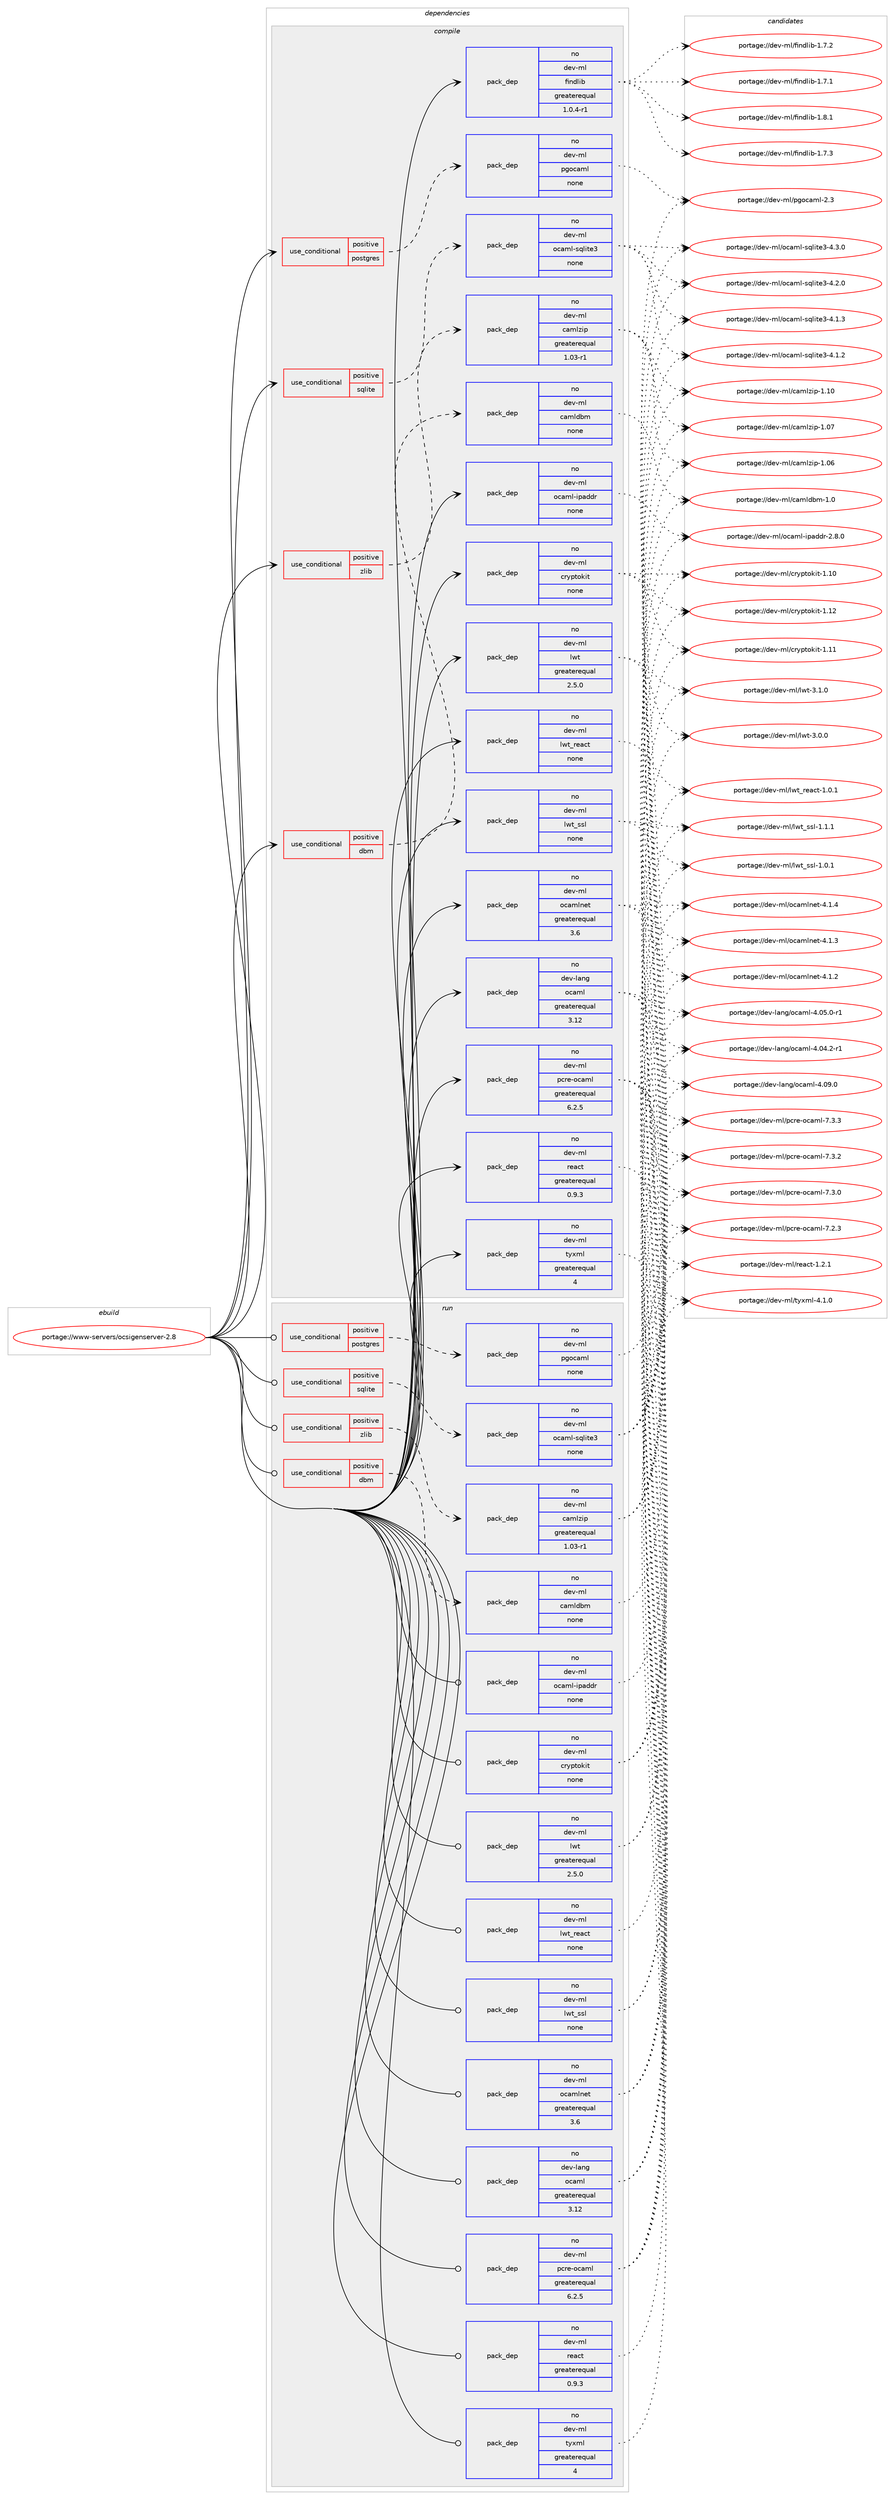 digraph prolog {

# *************
# Graph options
# *************

newrank=true;
concentrate=true;
compound=true;
graph [rankdir=LR,fontname=Helvetica,fontsize=10,ranksep=1.5];#, ranksep=2.5, nodesep=0.2];
edge  [arrowhead=vee];
node  [fontname=Helvetica,fontsize=10];

# **********
# The ebuild
# **********

subgraph cluster_leftcol {
color=gray;
rank=same;
label=<<i>ebuild</i>>;
id [label="portage://www-servers/ocsigenserver-2.8", color=red, width=4, href="../www-servers/ocsigenserver-2.8.svg"];
}

# ****************
# The dependencies
# ****************

subgraph cluster_midcol {
color=gray;
label=<<i>dependencies</i>>;
subgraph cluster_compile {
fillcolor="#eeeeee";
style=filled;
label=<<i>compile</i>>;
subgraph cond2421 {
dependency18307 [label=<<TABLE BORDER="0" CELLBORDER="1" CELLSPACING="0" CELLPADDING="4"><TR><TD ROWSPAN="3" CELLPADDING="10">use_conditional</TD></TR><TR><TD>positive</TD></TR><TR><TD>dbm</TD></TR></TABLE>>, shape=none, color=red];
subgraph pack15519 {
dependency18308 [label=<<TABLE BORDER="0" CELLBORDER="1" CELLSPACING="0" CELLPADDING="4" WIDTH="220"><TR><TD ROWSPAN="6" CELLPADDING="30">pack_dep</TD></TR><TR><TD WIDTH="110">no</TD></TR><TR><TD>dev-ml</TD></TR><TR><TD>camldbm</TD></TR><TR><TD>none</TD></TR><TR><TD></TD></TR></TABLE>>, shape=none, color=blue];
}
dependency18307:e -> dependency18308:w [weight=20,style="dashed",arrowhead="vee"];
}
id:e -> dependency18307:w [weight=20,style="solid",arrowhead="vee"];
subgraph cond2422 {
dependency18309 [label=<<TABLE BORDER="0" CELLBORDER="1" CELLSPACING="0" CELLPADDING="4"><TR><TD ROWSPAN="3" CELLPADDING="10">use_conditional</TD></TR><TR><TD>positive</TD></TR><TR><TD>postgres</TD></TR></TABLE>>, shape=none, color=red];
subgraph pack15520 {
dependency18310 [label=<<TABLE BORDER="0" CELLBORDER="1" CELLSPACING="0" CELLPADDING="4" WIDTH="220"><TR><TD ROWSPAN="6" CELLPADDING="30">pack_dep</TD></TR><TR><TD WIDTH="110">no</TD></TR><TR><TD>dev-ml</TD></TR><TR><TD>pgocaml</TD></TR><TR><TD>none</TD></TR><TR><TD></TD></TR></TABLE>>, shape=none, color=blue];
}
dependency18309:e -> dependency18310:w [weight=20,style="dashed",arrowhead="vee"];
}
id:e -> dependency18309:w [weight=20,style="solid",arrowhead="vee"];
subgraph cond2423 {
dependency18311 [label=<<TABLE BORDER="0" CELLBORDER="1" CELLSPACING="0" CELLPADDING="4"><TR><TD ROWSPAN="3" CELLPADDING="10">use_conditional</TD></TR><TR><TD>positive</TD></TR><TR><TD>sqlite</TD></TR></TABLE>>, shape=none, color=red];
subgraph pack15521 {
dependency18312 [label=<<TABLE BORDER="0" CELLBORDER="1" CELLSPACING="0" CELLPADDING="4" WIDTH="220"><TR><TD ROWSPAN="6" CELLPADDING="30">pack_dep</TD></TR><TR><TD WIDTH="110">no</TD></TR><TR><TD>dev-ml</TD></TR><TR><TD>ocaml-sqlite3</TD></TR><TR><TD>none</TD></TR><TR><TD></TD></TR></TABLE>>, shape=none, color=blue];
}
dependency18311:e -> dependency18312:w [weight=20,style="dashed",arrowhead="vee"];
}
id:e -> dependency18311:w [weight=20,style="solid",arrowhead="vee"];
subgraph cond2424 {
dependency18313 [label=<<TABLE BORDER="0" CELLBORDER="1" CELLSPACING="0" CELLPADDING="4"><TR><TD ROWSPAN="3" CELLPADDING="10">use_conditional</TD></TR><TR><TD>positive</TD></TR><TR><TD>zlib</TD></TR></TABLE>>, shape=none, color=red];
subgraph pack15522 {
dependency18314 [label=<<TABLE BORDER="0" CELLBORDER="1" CELLSPACING="0" CELLPADDING="4" WIDTH="220"><TR><TD ROWSPAN="6" CELLPADDING="30">pack_dep</TD></TR><TR><TD WIDTH="110">no</TD></TR><TR><TD>dev-ml</TD></TR><TR><TD>camlzip</TD></TR><TR><TD>greaterequal</TD></TR><TR><TD>1.03-r1</TD></TR></TABLE>>, shape=none, color=blue];
}
dependency18313:e -> dependency18314:w [weight=20,style="dashed",arrowhead="vee"];
}
id:e -> dependency18313:w [weight=20,style="solid",arrowhead="vee"];
subgraph pack15523 {
dependency18315 [label=<<TABLE BORDER="0" CELLBORDER="1" CELLSPACING="0" CELLPADDING="4" WIDTH="220"><TR><TD ROWSPAN="6" CELLPADDING="30">pack_dep</TD></TR><TR><TD WIDTH="110">no</TD></TR><TR><TD>dev-lang</TD></TR><TR><TD>ocaml</TD></TR><TR><TD>greaterequal</TD></TR><TR><TD>3.12</TD></TR></TABLE>>, shape=none, color=blue];
}
id:e -> dependency18315:w [weight=20,style="solid",arrowhead="vee"];
subgraph pack15524 {
dependency18316 [label=<<TABLE BORDER="0" CELLBORDER="1" CELLSPACING="0" CELLPADDING="4" WIDTH="220"><TR><TD ROWSPAN="6" CELLPADDING="30">pack_dep</TD></TR><TR><TD WIDTH="110">no</TD></TR><TR><TD>dev-ml</TD></TR><TR><TD>cryptokit</TD></TR><TR><TD>none</TD></TR><TR><TD></TD></TR></TABLE>>, shape=none, color=blue];
}
id:e -> dependency18316:w [weight=20,style="solid",arrowhead="vee"];
subgraph pack15525 {
dependency18317 [label=<<TABLE BORDER="0" CELLBORDER="1" CELLSPACING="0" CELLPADDING="4" WIDTH="220"><TR><TD ROWSPAN="6" CELLPADDING="30">pack_dep</TD></TR><TR><TD WIDTH="110">no</TD></TR><TR><TD>dev-ml</TD></TR><TR><TD>findlib</TD></TR><TR><TD>greaterequal</TD></TR><TR><TD>1.0.4-r1</TD></TR></TABLE>>, shape=none, color=blue];
}
id:e -> dependency18317:w [weight=20,style="solid",arrowhead="vee"];
subgraph pack15526 {
dependency18318 [label=<<TABLE BORDER="0" CELLBORDER="1" CELLSPACING="0" CELLPADDING="4" WIDTH="220"><TR><TD ROWSPAN="6" CELLPADDING="30">pack_dep</TD></TR><TR><TD WIDTH="110">no</TD></TR><TR><TD>dev-ml</TD></TR><TR><TD>lwt</TD></TR><TR><TD>greaterequal</TD></TR><TR><TD>2.5.0</TD></TR></TABLE>>, shape=none, color=blue];
}
id:e -> dependency18318:w [weight=20,style="solid",arrowhead="vee"];
subgraph pack15527 {
dependency18319 [label=<<TABLE BORDER="0" CELLBORDER="1" CELLSPACING="0" CELLPADDING="4" WIDTH="220"><TR><TD ROWSPAN="6" CELLPADDING="30">pack_dep</TD></TR><TR><TD WIDTH="110">no</TD></TR><TR><TD>dev-ml</TD></TR><TR><TD>lwt_react</TD></TR><TR><TD>none</TD></TR><TR><TD></TD></TR></TABLE>>, shape=none, color=blue];
}
id:e -> dependency18319:w [weight=20,style="solid",arrowhead="vee"];
subgraph pack15528 {
dependency18320 [label=<<TABLE BORDER="0" CELLBORDER="1" CELLSPACING="0" CELLPADDING="4" WIDTH="220"><TR><TD ROWSPAN="6" CELLPADDING="30">pack_dep</TD></TR><TR><TD WIDTH="110">no</TD></TR><TR><TD>dev-ml</TD></TR><TR><TD>lwt_ssl</TD></TR><TR><TD>none</TD></TR><TR><TD></TD></TR></TABLE>>, shape=none, color=blue];
}
id:e -> dependency18320:w [weight=20,style="solid",arrowhead="vee"];
subgraph pack15529 {
dependency18321 [label=<<TABLE BORDER="0" CELLBORDER="1" CELLSPACING="0" CELLPADDING="4" WIDTH="220"><TR><TD ROWSPAN="6" CELLPADDING="30">pack_dep</TD></TR><TR><TD WIDTH="110">no</TD></TR><TR><TD>dev-ml</TD></TR><TR><TD>ocaml-ipaddr</TD></TR><TR><TD>none</TD></TR><TR><TD></TD></TR></TABLE>>, shape=none, color=blue];
}
id:e -> dependency18321:w [weight=20,style="solid",arrowhead="vee"];
subgraph pack15530 {
dependency18322 [label=<<TABLE BORDER="0" CELLBORDER="1" CELLSPACING="0" CELLPADDING="4" WIDTH="220"><TR><TD ROWSPAN="6" CELLPADDING="30">pack_dep</TD></TR><TR><TD WIDTH="110">no</TD></TR><TR><TD>dev-ml</TD></TR><TR><TD>ocamlnet</TD></TR><TR><TD>greaterequal</TD></TR><TR><TD>3.6</TD></TR></TABLE>>, shape=none, color=blue];
}
id:e -> dependency18322:w [weight=20,style="solid",arrowhead="vee"];
subgraph pack15531 {
dependency18323 [label=<<TABLE BORDER="0" CELLBORDER="1" CELLSPACING="0" CELLPADDING="4" WIDTH="220"><TR><TD ROWSPAN="6" CELLPADDING="30">pack_dep</TD></TR><TR><TD WIDTH="110">no</TD></TR><TR><TD>dev-ml</TD></TR><TR><TD>pcre-ocaml</TD></TR><TR><TD>greaterequal</TD></TR><TR><TD>6.2.5</TD></TR></TABLE>>, shape=none, color=blue];
}
id:e -> dependency18323:w [weight=20,style="solid",arrowhead="vee"];
subgraph pack15532 {
dependency18324 [label=<<TABLE BORDER="0" CELLBORDER="1" CELLSPACING="0" CELLPADDING="4" WIDTH="220"><TR><TD ROWSPAN="6" CELLPADDING="30">pack_dep</TD></TR><TR><TD WIDTH="110">no</TD></TR><TR><TD>dev-ml</TD></TR><TR><TD>react</TD></TR><TR><TD>greaterequal</TD></TR><TR><TD>0.9.3</TD></TR></TABLE>>, shape=none, color=blue];
}
id:e -> dependency18324:w [weight=20,style="solid",arrowhead="vee"];
subgraph pack15533 {
dependency18325 [label=<<TABLE BORDER="0" CELLBORDER="1" CELLSPACING="0" CELLPADDING="4" WIDTH="220"><TR><TD ROWSPAN="6" CELLPADDING="30">pack_dep</TD></TR><TR><TD WIDTH="110">no</TD></TR><TR><TD>dev-ml</TD></TR><TR><TD>tyxml</TD></TR><TR><TD>greaterequal</TD></TR><TR><TD>4</TD></TR></TABLE>>, shape=none, color=blue];
}
id:e -> dependency18325:w [weight=20,style="solid",arrowhead="vee"];
}
subgraph cluster_compileandrun {
fillcolor="#eeeeee";
style=filled;
label=<<i>compile and run</i>>;
}
subgraph cluster_run {
fillcolor="#eeeeee";
style=filled;
label=<<i>run</i>>;
subgraph cond2425 {
dependency18326 [label=<<TABLE BORDER="0" CELLBORDER="1" CELLSPACING="0" CELLPADDING="4"><TR><TD ROWSPAN="3" CELLPADDING="10">use_conditional</TD></TR><TR><TD>positive</TD></TR><TR><TD>dbm</TD></TR></TABLE>>, shape=none, color=red];
subgraph pack15534 {
dependency18327 [label=<<TABLE BORDER="0" CELLBORDER="1" CELLSPACING="0" CELLPADDING="4" WIDTH="220"><TR><TD ROWSPAN="6" CELLPADDING="30">pack_dep</TD></TR><TR><TD WIDTH="110">no</TD></TR><TR><TD>dev-ml</TD></TR><TR><TD>camldbm</TD></TR><TR><TD>none</TD></TR><TR><TD></TD></TR></TABLE>>, shape=none, color=blue];
}
dependency18326:e -> dependency18327:w [weight=20,style="dashed",arrowhead="vee"];
}
id:e -> dependency18326:w [weight=20,style="solid",arrowhead="odot"];
subgraph cond2426 {
dependency18328 [label=<<TABLE BORDER="0" CELLBORDER="1" CELLSPACING="0" CELLPADDING="4"><TR><TD ROWSPAN="3" CELLPADDING="10">use_conditional</TD></TR><TR><TD>positive</TD></TR><TR><TD>postgres</TD></TR></TABLE>>, shape=none, color=red];
subgraph pack15535 {
dependency18329 [label=<<TABLE BORDER="0" CELLBORDER="1" CELLSPACING="0" CELLPADDING="4" WIDTH="220"><TR><TD ROWSPAN="6" CELLPADDING="30">pack_dep</TD></TR><TR><TD WIDTH="110">no</TD></TR><TR><TD>dev-ml</TD></TR><TR><TD>pgocaml</TD></TR><TR><TD>none</TD></TR><TR><TD></TD></TR></TABLE>>, shape=none, color=blue];
}
dependency18328:e -> dependency18329:w [weight=20,style="dashed",arrowhead="vee"];
}
id:e -> dependency18328:w [weight=20,style="solid",arrowhead="odot"];
subgraph cond2427 {
dependency18330 [label=<<TABLE BORDER="0" CELLBORDER="1" CELLSPACING="0" CELLPADDING="4"><TR><TD ROWSPAN="3" CELLPADDING="10">use_conditional</TD></TR><TR><TD>positive</TD></TR><TR><TD>sqlite</TD></TR></TABLE>>, shape=none, color=red];
subgraph pack15536 {
dependency18331 [label=<<TABLE BORDER="0" CELLBORDER="1" CELLSPACING="0" CELLPADDING="4" WIDTH="220"><TR><TD ROWSPAN="6" CELLPADDING="30">pack_dep</TD></TR><TR><TD WIDTH="110">no</TD></TR><TR><TD>dev-ml</TD></TR><TR><TD>ocaml-sqlite3</TD></TR><TR><TD>none</TD></TR><TR><TD></TD></TR></TABLE>>, shape=none, color=blue];
}
dependency18330:e -> dependency18331:w [weight=20,style="dashed",arrowhead="vee"];
}
id:e -> dependency18330:w [weight=20,style="solid",arrowhead="odot"];
subgraph cond2428 {
dependency18332 [label=<<TABLE BORDER="0" CELLBORDER="1" CELLSPACING="0" CELLPADDING="4"><TR><TD ROWSPAN="3" CELLPADDING="10">use_conditional</TD></TR><TR><TD>positive</TD></TR><TR><TD>zlib</TD></TR></TABLE>>, shape=none, color=red];
subgraph pack15537 {
dependency18333 [label=<<TABLE BORDER="0" CELLBORDER="1" CELLSPACING="0" CELLPADDING="4" WIDTH="220"><TR><TD ROWSPAN="6" CELLPADDING="30">pack_dep</TD></TR><TR><TD WIDTH="110">no</TD></TR><TR><TD>dev-ml</TD></TR><TR><TD>camlzip</TD></TR><TR><TD>greaterequal</TD></TR><TR><TD>1.03-r1</TD></TR></TABLE>>, shape=none, color=blue];
}
dependency18332:e -> dependency18333:w [weight=20,style="dashed",arrowhead="vee"];
}
id:e -> dependency18332:w [weight=20,style="solid",arrowhead="odot"];
subgraph pack15538 {
dependency18334 [label=<<TABLE BORDER="0" CELLBORDER="1" CELLSPACING="0" CELLPADDING="4" WIDTH="220"><TR><TD ROWSPAN="6" CELLPADDING="30">pack_dep</TD></TR><TR><TD WIDTH="110">no</TD></TR><TR><TD>dev-lang</TD></TR><TR><TD>ocaml</TD></TR><TR><TD>greaterequal</TD></TR><TR><TD>3.12</TD></TR></TABLE>>, shape=none, color=blue];
}
id:e -> dependency18334:w [weight=20,style="solid",arrowhead="odot"];
subgraph pack15539 {
dependency18335 [label=<<TABLE BORDER="0" CELLBORDER="1" CELLSPACING="0" CELLPADDING="4" WIDTH="220"><TR><TD ROWSPAN="6" CELLPADDING="30">pack_dep</TD></TR><TR><TD WIDTH="110">no</TD></TR><TR><TD>dev-ml</TD></TR><TR><TD>cryptokit</TD></TR><TR><TD>none</TD></TR><TR><TD></TD></TR></TABLE>>, shape=none, color=blue];
}
id:e -> dependency18335:w [weight=20,style="solid",arrowhead="odot"];
subgraph pack15540 {
dependency18336 [label=<<TABLE BORDER="0" CELLBORDER="1" CELLSPACING="0" CELLPADDING="4" WIDTH="220"><TR><TD ROWSPAN="6" CELLPADDING="30">pack_dep</TD></TR><TR><TD WIDTH="110">no</TD></TR><TR><TD>dev-ml</TD></TR><TR><TD>lwt</TD></TR><TR><TD>greaterequal</TD></TR><TR><TD>2.5.0</TD></TR></TABLE>>, shape=none, color=blue];
}
id:e -> dependency18336:w [weight=20,style="solid",arrowhead="odot"];
subgraph pack15541 {
dependency18337 [label=<<TABLE BORDER="0" CELLBORDER="1" CELLSPACING="0" CELLPADDING="4" WIDTH="220"><TR><TD ROWSPAN="6" CELLPADDING="30">pack_dep</TD></TR><TR><TD WIDTH="110">no</TD></TR><TR><TD>dev-ml</TD></TR><TR><TD>lwt_react</TD></TR><TR><TD>none</TD></TR><TR><TD></TD></TR></TABLE>>, shape=none, color=blue];
}
id:e -> dependency18337:w [weight=20,style="solid",arrowhead="odot"];
subgraph pack15542 {
dependency18338 [label=<<TABLE BORDER="0" CELLBORDER="1" CELLSPACING="0" CELLPADDING="4" WIDTH="220"><TR><TD ROWSPAN="6" CELLPADDING="30">pack_dep</TD></TR><TR><TD WIDTH="110">no</TD></TR><TR><TD>dev-ml</TD></TR><TR><TD>lwt_ssl</TD></TR><TR><TD>none</TD></TR><TR><TD></TD></TR></TABLE>>, shape=none, color=blue];
}
id:e -> dependency18338:w [weight=20,style="solid",arrowhead="odot"];
subgraph pack15543 {
dependency18339 [label=<<TABLE BORDER="0" CELLBORDER="1" CELLSPACING="0" CELLPADDING="4" WIDTH="220"><TR><TD ROWSPAN="6" CELLPADDING="30">pack_dep</TD></TR><TR><TD WIDTH="110">no</TD></TR><TR><TD>dev-ml</TD></TR><TR><TD>ocaml-ipaddr</TD></TR><TR><TD>none</TD></TR><TR><TD></TD></TR></TABLE>>, shape=none, color=blue];
}
id:e -> dependency18339:w [weight=20,style="solid",arrowhead="odot"];
subgraph pack15544 {
dependency18340 [label=<<TABLE BORDER="0" CELLBORDER="1" CELLSPACING="0" CELLPADDING="4" WIDTH="220"><TR><TD ROWSPAN="6" CELLPADDING="30">pack_dep</TD></TR><TR><TD WIDTH="110">no</TD></TR><TR><TD>dev-ml</TD></TR><TR><TD>ocamlnet</TD></TR><TR><TD>greaterequal</TD></TR><TR><TD>3.6</TD></TR></TABLE>>, shape=none, color=blue];
}
id:e -> dependency18340:w [weight=20,style="solid",arrowhead="odot"];
subgraph pack15545 {
dependency18341 [label=<<TABLE BORDER="0" CELLBORDER="1" CELLSPACING="0" CELLPADDING="4" WIDTH="220"><TR><TD ROWSPAN="6" CELLPADDING="30">pack_dep</TD></TR><TR><TD WIDTH="110">no</TD></TR><TR><TD>dev-ml</TD></TR><TR><TD>pcre-ocaml</TD></TR><TR><TD>greaterequal</TD></TR><TR><TD>6.2.5</TD></TR></TABLE>>, shape=none, color=blue];
}
id:e -> dependency18341:w [weight=20,style="solid",arrowhead="odot"];
subgraph pack15546 {
dependency18342 [label=<<TABLE BORDER="0" CELLBORDER="1" CELLSPACING="0" CELLPADDING="4" WIDTH="220"><TR><TD ROWSPAN="6" CELLPADDING="30">pack_dep</TD></TR><TR><TD WIDTH="110">no</TD></TR><TR><TD>dev-ml</TD></TR><TR><TD>react</TD></TR><TR><TD>greaterequal</TD></TR><TR><TD>0.9.3</TD></TR></TABLE>>, shape=none, color=blue];
}
id:e -> dependency18342:w [weight=20,style="solid",arrowhead="odot"];
subgraph pack15547 {
dependency18343 [label=<<TABLE BORDER="0" CELLBORDER="1" CELLSPACING="0" CELLPADDING="4" WIDTH="220"><TR><TD ROWSPAN="6" CELLPADDING="30">pack_dep</TD></TR><TR><TD WIDTH="110">no</TD></TR><TR><TD>dev-ml</TD></TR><TR><TD>tyxml</TD></TR><TR><TD>greaterequal</TD></TR><TR><TD>4</TD></TR></TABLE>>, shape=none, color=blue];
}
id:e -> dependency18343:w [weight=20,style="solid",arrowhead="odot"];
}
}

# **************
# The candidates
# **************

subgraph cluster_choices {
rank=same;
color=gray;
label=<<i>candidates</i>>;

subgraph choice15519 {
color=black;
nodesep=1;
choice100101118451091084799971091081009810945494648 [label="portage://dev-ml/camldbm-1.0", color=red, width=4,href="../dev-ml/camldbm-1.0.svg"];
dependency18308:e -> choice100101118451091084799971091081009810945494648:w [style=dotted,weight="100"];
}
subgraph choice15520 {
color=black;
nodesep=1;
choice1001011184510910847112103111999710910845504651 [label="portage://dev-ml/pgocaml-2.3", color=red, width=4,href="../dev-ml/pgocaml-2.3.svg"];
dependency18310:e -> choice1001011184510910847112103111999710910845504651:w [style=dotted,weight="100"];
}
subgraph choice15521 {
color=black;
nodesep=1;
choice100101118451091084711199971091084511511310810511610151455246514648 [label="portage://dev-ml/ocaml-sqlite3-4.3.0", color=red, width=4,href="../dev-ml/ocaml-sqlite3-4.3.0.svg"];
choice100101118451091084711199971091084511511310810511610151455246504648 [label="portage://dev-ml/ocaml-sqlite3-4.2.0", color=red, width=4,href="../dev-ml/ocaml-sqlite3-4.2.0.svg"];
choice100101118451091084711199971091084511511310810511610151455246494651 [label="portage://dev-ml/ocaml-sqlite3-4.1.3", color=red, width=4,href="../dev-ml/ocaml-sqlite3-4.1.3.svg"];
choice100101118451091084711199971091084511511310810511610151455246494650 [label="portage://dev-ml/ocaml-sqlite3-4.1.2", color=red, width=4,href="../dev-ml/ocaml-sqlite3-4.1.2.svg"];
dependency18312:e -> choice100101118451091084711199971091084511511310810511610151455246514648:w [style=dotted,weight="100"];
dependency18312:e -> choice100101118451091084711199971091084511511310810511610151455246504648:w [style=dotted,weight="100"];
dependency18312:e -> choice100101118451091084711199971091084511511310810511610151455246494651:w [style=dotted,weight="100"];
dependency18312:e -> choice100101118451091084711199971091084511511310810511610151455246494650:w [style=dotted,weight="100"];
}
subgraph choice15522 {
color=black;
nodesep=1;
choice100101118451091084799971091081221051124549464948 [label="portage://dev-ml/camlzip-1.10", color=red, width=4,href="../dev-ml/camlzip-1.10.svg"];
choice100101118451091084799971091081221051124549464855 [label="portage://dev-ml/camlzip-1.07", color=red, width=4,href="../dev-ml/camlzip-1.07.svg"];
choice100101118451091084799971091081221051124549464854 [label="portage://dev-ml/camlzip-1.06", color=red, width=4,href="../dev-ml/camlzip-1.06.svg"];
dependency18314:e -> choice100101118451091084799971091081221051124549464948:w [style=dotted,weight="100"];
dependency18314:e -> choice100101118451091084799971091081221051124549464855:w [style=dotted,weight="100"];
dependency18314:e -> choice100101118451091084799971091081221051124549464854:w [style=dotted,weight="100"];
}
subgraph choice15523 {
color=black;
nodesep=1;
choice100101118451089711010347111999710910845524648574648 [label="portage://dev-lang/ocaml-4.09.0", color=red, width=4,href="../dev-lang/ocaml-4.09.0.svg"];
choice1001011184510897110103471119997109108455246485346484511449 [label="portage://dev-lang/ocaml-4.05.0-r1", color=red, width=4,href="../dev-lang/ocaml-4.05.0-r1.svg"];
choice1001011184510897110103471119997109108455246485246504511449 [label="portage://dev-lang/ocaml-4.04.2-r1", color=red, width=4,href="../dev-lang/ocaml-4.04.2-r1.svg"];
dependency18315:e -> choice100101118451089711010347111999710910845524648574648:w [style=dotted,weight="100"];
dependency18315:e -> choice1001011184510897110103471119997109108455246485346484511449:w [style=dotted,weight="100"];
dependency18315:e -> choice1001011184510897110103471119997109108455246485246504511449:w [style=dotted,weight="100"];
}
subgraph choice15524 {
color=black;
nodesep=1;
choice1001011184510910847991141211121161111071051164549464950 [label="portage://dev-ml/cryptokit-1.12", color=red, width=4,href="../dev-ml/cryptokit-1.12.svg"];
choice1001011184510910847991141211121161111071051164549464949 [label="portage://dev-ml/cryptokit-1.11", color=red, width=4,href="../dev-ml/cryptokit-1.11.svg"];
choice1001011184510910847991141211121161111071051164549464948 [label="portage://dev-ml/cryptokit-1.10", color=red, width=4,href="../dev-ml/cryptokit-1.10.svg"];
dependency18316:e -> choice1001011184510910847991141211121161111071051164549464950:w [style=dotted,weight="100"];
dependency18316:e -> choice1001011184510910847991141211121161111071051164549464949:w [style=dotted,weight="100"];
dependency18316:e -> choice1001011184510910847991141211121161111071051164549464948:w [style=dotted,weight="100"];
}
subgraph choice15525 {
color=black;
nodesep=1;
choice100101118451091084710210511010010810598454946564649 [label="portage://dev-ml/findlib-1.8.1", color=red, width=4,href="../dev-ml/findlib-1.8.1.svg"];
choice100101118451091084710210511010010810598454946554651 [label="portage://dev-ml/findlib-1.7.3", color=red, width=4,href="../dev-ml/findlib-1.7.3.svg"];
choice100101118451091084710210511010010810598454946554650 [label="portage://dev-ml/findlib-1.7.2", color=red, width=4,href="../dev-ml/findlib-1.7.2.svg"];
choice100101118451091084710210511010010810598454946554649 [label="portage://dev-ml/findlib-1.7.1", color=red, width=4,href="../dev-ml/findlib-1.7.1.svg"];
dependency18317:e -> choice100101118451091084710210511010010810598454946564649:w [style=dotted,weight="100"];
dependency18317:e -> choice100101118451091084710210511010010810598454946554651:w [style=dotted,weight="100"];
dependency18317:e -> choice100101118451091084710210511010010810598454946554650:w [style=dotted,weight="100"];
dependency18317:e -> choice100101118451091084710210511010010810598454946554649:w [style=dotted,weight="100"];
}
subgraph choice15526 {
color=black;
nodesep=1;
choice1001011184510910847108119116455146494648 [label="portage://dev-ml/lwt-3.1.0", color=red, width=4,href="../dev-ml/lwt-3.1.0.svg"];
choice1001011184510910847108119116455146484648 [label="portage://dev-ml/lwt-3.0.0", color=red, width=4,href="../dev-ml/lwt-3.0.0.svg"];
dependency18318:e -> choice1001011184510910847108119116455146494648:w [style=dotted,weight="100"];
dependency18318:e -> choice1001011184510910847108119116455146484648:w [style=dotted,weight="100"];
}
subgraph choice15527 {
color=black;
nodesep=1;
choice1001011184510910847108119116951141019799116454946484649 [label="portage://dev-ml/lwt_react-1.0.1", color=red, width=4,href="../dev-ml/lwt_react-1.0.1.svg"];
dependency18319:e -> choice1001011184510910847108119116951141019799116454946484649:w [style=dotted,weight="100"];
}
subgraph choice15528 {
color=black;
nodesep=1;
choice100101118451091084710811911695115115108454946494649 [label="portage://dev-ml/lwt_ssl-1.1.1", color=red, width=4,href="../dev-ml/lwt_ssl-1.1.1.svg"];
choice100101118451091084710811911695115115108454946484649 [label="portage://dev-ml/lwt_ssl-1.0.1", color=red, width=4,href="../dev-ml/lwt_ssl-1.0.1.svg"];
dependency18320:e -> choice100101118451091084710811911695115115108454946494649:w [style=dotted,weight="100"];
dependency18320:e -> choice100101118451091084710811911695115115108454946484649:w [style=dotted,weight="100"];
}
subgraph choice15529 {
color=black;
nodesep=1;
choice100101118451091084711199971091084510511297100100114455046564648 [label="portage://dev-ml/ocaml-ipaddr-2.8.0", color=red, width=4,href="../dev-ml/ocaml-ipaddr-2.8.0.svg"];
dependency18321:e -> choice100101118451091084711199971091084510511297100100114455046564648:w [style=dotted,weight="100"];
}
subgraph choice15530 {
color=black;
nodesep=1;
choice10010111845109108471119997109108110101116455246494652 [label="portage://dev-ml/ocamlnet-4.1.4", color=red, width=4,href="../dev-ml/ocamlnet-4.1.4.svg"];
choice10010111845109108471119997109108110101116455246494651 [label="portage://dev-ml/ocamlnet-4.1.3", color=red, width=4,href="../dev-ml/ocamlnet-4.1.3.svg"];
choice10010111845109108471119997109108110101116455246494650 [label="portage://dev-ml/ocamlnet-4.1.2", color=red, width=4,href="../dev-ml/ocamlnet-4.1.2.svg"];
dependency18322:e -> choice10010111845109108471119997109108110101116455246494652:w [style=dotted,weight="100"];
dependency18322:e -> choice10010111845109108471119997109108110101116455246494651:w [style=dotted,weight="100"];
dependency18322:e -> choice10010111845109108471119997109108110101116455246494650:w [style=dotted,weight="100"];
}
subgraph choice15531 {
color=black;
nodesep=1;
choice100101118451091084711299114101451119997109108455546514651 [label="portage://dev-ml/pcre-ocaml-7.3.3", color=red, width=4,href="../dev-ml/pcre-ocaml-7.3.3.svg"];
choice100101118451091084711299114101451119997109108455546514650 [label="portage://dev-ml/pcre-ocaml-7.3.2", color=red, width=4,href="../dev-ml/pcre-ocaml-7.3.2.svg"];
choice100101118451091084711299114101451119997109108455546514648 [label="portage://dev-ml/pcre-ocaml-7.3.0", color=red, width=4,href="../dev-ml/pcre-ocaml-7.3.0.svg"];
choice100101118451091084711299114101451119997109108455546504651 [label="portage://dev-ml/pcre-ocaml-7.2.3", color=red, width=4,href="../dev-ml/pcre-ocaml-7.2.3.svg"];
dependency18323:e -> choice100101118451091084711299114101451119997109108455546514651:w [style=dotted,weight="100"];
dependency18323:e -> choice100101118451091084711299114101451119997109108455546514650:w [style=dotted,weight="100"];
dependency18323:e -> choice100101118451091084711299114101451119997109108455546514648:w [style=dotted,weight="100"];
dependency18323:e -> choice100101118451091084711299114101451119997109108455546504651:w [style=dotted,weight="100"];
}
subgraph choice15532 {
color=black;
nodesep=1;
choice10010111845109108471141019799116454946504649 [label="portage://dev-ml/react-1.2.1", color=red, width=4,href="../dev-ml/react-1.2.1.svg"];
dependency18324:e -> choice10010111845109108471141019799116454946504649:w [style=dotted,weight="100"];
}
subgraph choice15533 {
color=black;
nodesep=1;
choice1001011184510910847116121120109108455246494648 [label="portage://dev-ml/tyxml-4.1.0", color=red, width=4,href="../dev-ml/tyxml-4.1.0.svg"];
dependency18325:e -> choice1001011184510910847116121120109108455246494648:w [style=dotted,weight="100"];
}
subgraph choice15534 {
color=black;
nodesep=1;
choice100101118451091084799971091081009810945494648 [label="portage://dev-ml/camldbm-1.0", color=red, width=4,href="../dev-ml/camldbm-1.0.svg"];
dependency18327:e -> choice100101118451091084799971091081009810945494648:w [style=dotted,weight="100"];
}
subgraph choice15535 {
color=black;
nodesep=1;
choice1001011184510910847112103111999710910845504651 [label="portage://dev-ml/pgocaml-2.3", color=red, width=4,href="../dev-ml/pgocaml-2.3.svg"];
dependency18329:e -> choice1001011184510910847112103111999710910845504651:w [style=dotted,weight="100"];
}
subgraph choice15536 {
color=black;
nodesep=1;
choice100101118451091084711199971091084511511310810511610151455246514648 [label="portage://dev-ml/ocaml-sqlite3-4.3.0", color=red, width=4,href="../dev-ml/ocaml-sqlite3-4.3.0.svg"];
choice100101118451091084711199971091084511511310810511610151455246504648 [label="portage://dev-ml/ocaml-sqlite3-4.2.0", color=red, width=4,href="../dev-ml/ocaml-sqlite3-4.2.0.svg"];
choice100101118451091084711199971091084511511310810511610151455246494651 [label="portage://dev-ml/ocaml-sqlite3-4.1.3", color=red, width=4,href="../dev-ml/ocaml-sqlite3-4.1.3.svg"];
choice100101118451091084711199971091084511511310810511610151455246494650 [label="portage://dev-ml/ocaml-sqlite3-4.1.2", color=red, width=4,href="../dev-ml/ocaml-sqlite3-4.1.2.svg"];
dependency18331:e -> choice100101118451091084711199971091084511511310810511610151455246514648:w [style=dotted,weight="100"];
dependency18331:e -> choice100101118451091084711199971091084511511310810511610151455246504648:w [style=dotted,weight="100"];
dependency18331:e -> choice100101118451091084711199971091084511511310810511610151455246494651:w [style=dotted,weight="100"];
dependency18331:e -> choice100101118451091084711199971091084511511310810511610151455246494650:w [style=dotted,weight="100"];
}
subgraph choice15537 {
color=black;
nodesep=1;
choice100101118451091084799971091081221051124549464948 [label="portage://dev-ml/camlzip-1.10", color=red, width=4,href="../dev-ml/camlzip-1.10.svg"];
choice100101118451091084799971091081221051124549464855 [label="portage://dev-ml/camlzip-1.07", color=red, width=4,href="../dev-ml/camlzip-1.07.svg"];
choice100101118451091084799971091081221051124549464854 [label="portage://dev-ml/camlzip-1.06", color=red, width=4,href="../dev-ml/camlzip-1.06.svg"];
dependency18333:e -> choice100101118451091084799971091081221051124549464948:w [style=dotted,weight="100"];
dependency18333:e -> choice100101118451091084799971091081221051124549464855:w [style=dotted,weight="100"];
dependency18333:e -> choice100101118451091084799971091081221051124549464854:w [style=dotted,weight="100"];
}
subgraph choice15538 {
color=black;
nodesep=1;
choice100101118451089711010347111999710910845524648574648 [label="portage://dev-lang/ocaml-4.09.0", color=red, width=4,href="../dev-lang/ocaml-4.09.0.svg"];
choice1001011184510897110103471119997109108455246485346484511449 [label="portage://dev-lang/ocaml-4.05.0-r1", color=red, width=4,href="../dev-lang/ocaml-4.05.0-r1.svg"];
choice1001011184510897110103471119997109108455246485246504511449 [label="portage://dev-lang/ocaml-4.04.2-r1", color=red, width=4,href="../dev-lang/ocaml-4.04.2-r1.svg"];
dependency18334:e -> choice100101118451089711010347111999710910845524648574648:w [style=dotted,weight="100"];
dependency18334:e -> choice1001011184510897110103471119997109108455246485346484511449:w [style=dotted,weight="100"];
dependency18334:e -> choice1001011184510897110103471119997109108455246485246504511449:w [style=dotted,weight="100"];
}
subgraph choice15539 {
color=black;
nodesep=1;
choice1001011184510910847991141211121161111071051164549464950 [label="portage://dev-ml/cryptokit-1.12", color=red, width=4,href="../dev-ml/cryptokit-1.12.svg"];
choice1001011184510910847991141211121161111071051164549464949 [label="portage://dev-ml/cryptokit-1.11", color=red, width=4,href="../dev-ml/cryptokit-1.11.svg"];
choice1001011184510910847991141211121161111071051164549464948 [label="portage://dev-ml/cryptokit-1.10", color=red, width=4,href="../dev-ml/cryptokit-1.10.svg"];
dependency18335:e -> choice1001011184510910847991141211121161111071051164549464950:w [style=dotted,weight="100"];
dependency18335:e -> choice1001011184510910847991141211121161111071051164549464949:w [style=dotted,weight="100"];
dependency18335:e -> choice1001011184510910847991141211121161111071051164549464948:w [style=dotted,weight="100"];
}
subgraph choice15540 {
color=black;
nodesep=1;
choice1001011184510910847108119116455146494648 [label="portage://dev-ml/lwt-3.1.0", color=red, width=4,href="../dev-ml/lwt-3.1.0.svg"];
choice1001011184510910847108119116455146484648 [label="portage://dev-ml/lwt-3.0.0", color=red, width=4,href="../dev-ml/lwt-3.0.0.svg"];
dependency18336:e -> choice1001011184510910847108119116455146494648:w [style=dotted,weight="100"];
dependency18336:e -> choice1001011184510910847108119116455146484648:w [style=dotted,weight="100"];
}
subgraph choice15541 {
color=black;
nodesep=1;
choice1001011184510910847108119116951141019799116454946484649 [label="portage://dev-ml/lwt_react-1.0.1", color=red, width=4,href="../dev-ml/lwt_react-1.0.1.svg"];
dependency18337:e -> choice1001011184510910847108119116951141019799116454946484649:w [style=dotted,weight="100"];
}
subgraph choice15542 {
color=black;
nodesep=1;
choice100101118451091084710811911695115115108454946494649 [label="portage://dev-ml/lwt_ssl-1.1.1", color=red, width=4,href="../dev-ml/lwt_ssl-1.1.1.svg"];
choice100101118451091084710811911695115115108454946484649 [label="portage://dev-ml/lwt_ssl-1.0.1", color=red, width=4,href="../dev-ml/lwt_ssl-1.0.1.svg"];
dependency18338:e -> choice100101118451091084710811911695115115108454946494649:w [style=dotted,weight="100"];
dependency18338:e -> choice100101118451091084710811911695115115108454946484649:w [style=dotted,weight="100"];
}
subgraph choice15543 {
color=black;
nodesep=1;
choice100101118451091084711199971091084510511297100100114455046564648 [label="portage://dev-ml/ocaml-ipaddr-2.8.0", color=red, width=4,href="../dev-ml/ocaml-ipaddr-2.8.0.svg"];
dependency18339:e -> choice100101118451091084711199971091084510511297100100114455046564648:w [style=dotted,weight="100"];
}
subgraph choice15544 {
color=black;
nodesep=1;
choice10010111845109108471119997109108110101116455246494652 [label="portage://dev-ml/ocamlnet-4.1.4", color=red, width=4,href="../dev-ml/ocamlnet-4.1.4.svg"];
choice10010111845109108471119997109108110101116455246494651 [label="portage://dev-ml/ocamlnet-4.1.3", color=red, width=4,href="../dev-ml/ocamlnet-4.1.3.svg"];
choice10010111845109108471119997109108110101116455246494650 [label="portage://dev-ml/ocamlnet-4.1.2", color=red, width=4,href="../dev-ml/ocamlnet-4.1.2.svg"];
dependency18340:e -> choice10010111845109108471119997109108110101116455246494652:w [style=dotted,weight="100"];
dependency18340:e -> choice10010111845109108471119997109108110101116455246494651:w [style=dotted,weight="100"];
dependency18340:e -> choice10010111845109108471119997109108110101116455246494650:w [style=dotted,weight="100"];
}
subgraph choice15545 {
color=black;
nodesep=1;
choice100101118451091084711299114101451119997109108455546514651 [label="portage://dev-ml/pcre-ocaml-7.3.3", color=red, width=4,href="../dev-ml/pcre-ocaml-7.3.3.svg"];
choice100101118451091084711299114101451119997109108455546514650 [label="portage://dev-ml/pcre-ocaml-7.3.2", color=red, width=4,href="../dev-ml/pcre-ocaml-7.3.2.svg"];
choice100101118451091084711299114101451119997109108455546514648 [label="portage://dev-ml/pcre-ocaml-7.3.0", color=red, width=4,href="../dev-ml/pcre-ocaml-7.3.0.svg"];
choice100101118451091084711299114101451119997109108455546504651 [label="portage://dev-ml/pcre-ocaml-7.2.3", color=red, width=4,href="../dev-ml/pcre-ocaml-7.2.3.svg"];
dependency18341:e -> choice100101118451091084711299114101451119997109108455546514651:w [style=dotted,weight="100"];
dependency18341:e -> choice100101118451091084711299114101451119997109108455546514650:w [style=dotted,weight="100"];
dependency18341:e -> choice100101118451091084711299114101451119997109108455546514648:w [style=dotted,weight="100"];
dependency18341:e -> choice100101118451091084711299114101451119997109108455546504651:w [style=dotted,weight="100"];
}
subgraph choice15546 {
color=black;
nodesep=1;
choice10010111845109108471141019799116454946504649 [label="portage://dev-ml/react-1.2.1", color=red, width=4,href="../dev-ml/react-1.2.1.svg"];
dependency18342:e -> choice10010111845109108471141019799116454946504649:w [style=dotted,weight="100"];
}
subgraph choice15547 {
color=black;
nodesep=1;
choice1001011184510910847116121120109108455246494648 [label="portage://dev-ml/tyxml-4.1.0", color=red, width=4,href="../dev-ml/tyxml-4.1.0.svg"];
dependency18343:e -> choice1001011184510910847116121120109108455246494648:w [style=dotted,weight="100"];
}
}

}

